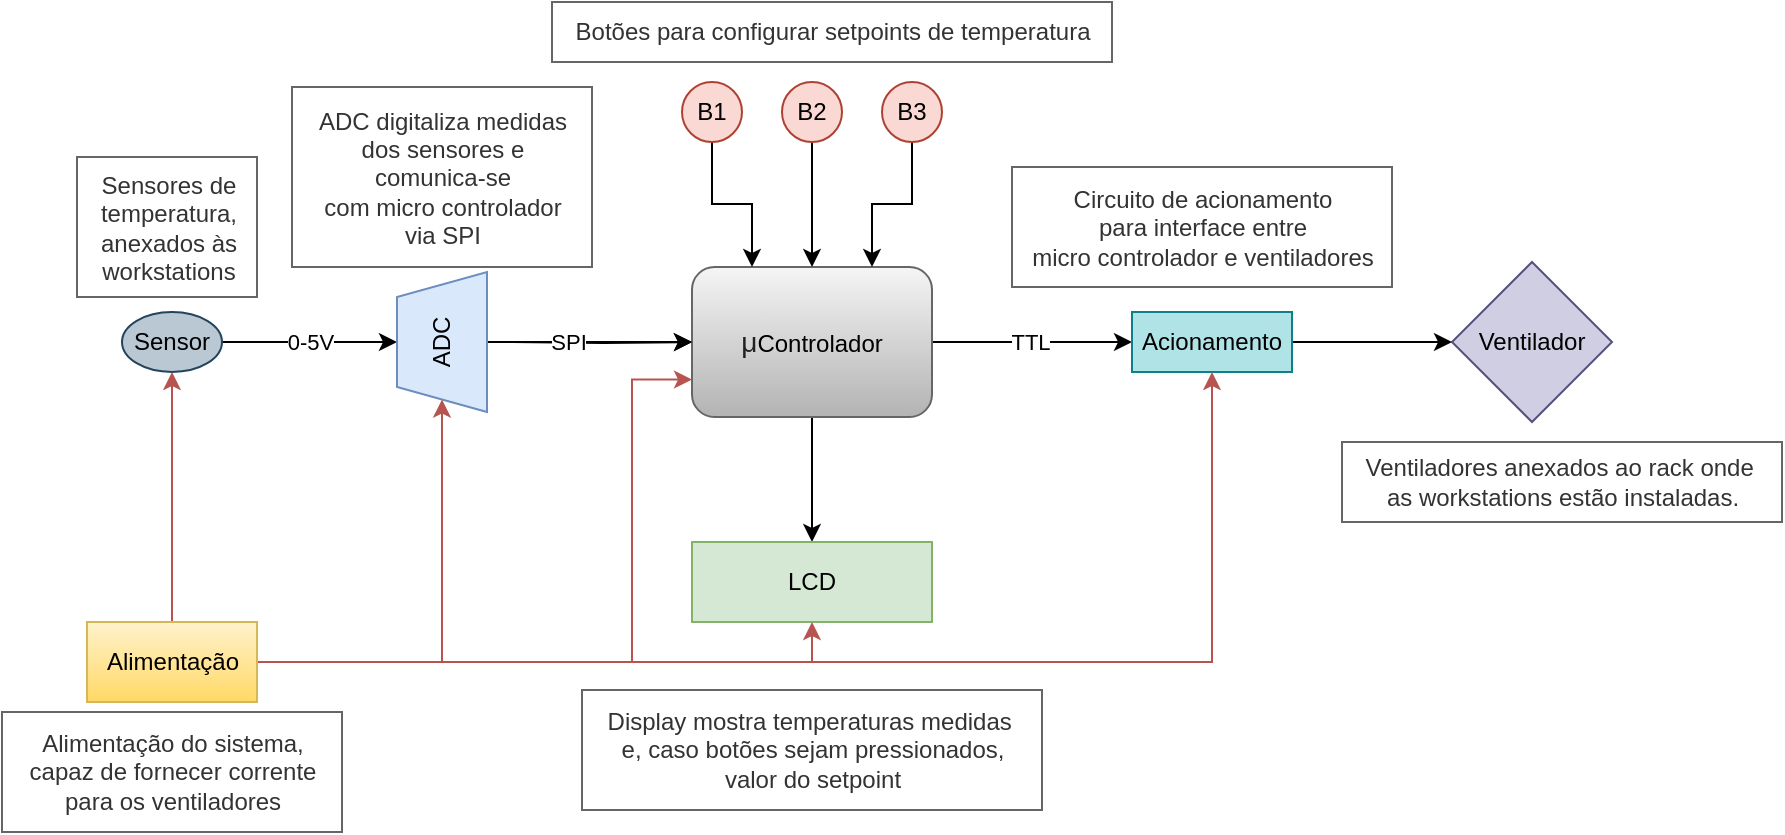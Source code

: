 <mxfile version="20.3.0" type="github">
  <diagram id="C5RBs43oDa-KdzZeNtuy" name="Page-1">
    <mxGraphModel dx="953" dy="527" grid="1" gridSize="10" guides="1" tooltips="1" connect="1" arrows="1" fold="1" page="1" pageScale="1" pageWidth="1169" pageHeight="827" math="0" shadow="0">
      <root>
        <mxCell id="WIyWlLk6GJQsqaUBKTNV-0" />
        <mxCell id="WIyWlLk6GJQsqaUBKTNV-1" parent="WIyWlLk6GJQsqaUBKTNV-0" />
        <mxCell id="V7hTzxYA86uIfPX5H81l-7" style="edgeStyle=orthogonalEdgeStyle;rounded=0;orthogonalLoop=1;jettySize=auto;html=1;exitX=1;exitY=0.5;exitDx=0;exitDy=0;fontFamily=Helvetica;entryX=0;entryY=0.5;entryDx=0;entryDy=0;" parent="WIyWlLk6GJQsqaUBKTNV-1" source="V7hTzxYA86uIfPX5H81l-0" target="V7hTzxYA86uIfPX5H81l-9" edge="1">
          <mxGeometry relative="1" as="geometry">
            <mxPoint x="620.0" y="179.667" as="targetPoint" />
          </mxGeometry>
        </mxCell>
        <mxCell id="bkuHiJLz3leUCbv7lqw5-18" value="TTL" style="edgeLabel;html=1;align=center;verticalAlign=middle;resizable=0;points=[];" vertex="1" connectable="0" parent="V7hTzxYA86uIfPX5H81l-7">
          <mxGeometry x="0.304" relative="1" as="geometry">
            <mxPoint x="-16" as="offset" />
          </mxGeometry>
        </mxCell>
        <mxCell id="V7hTzxYA86uIfPX5H81l-14" style="edgeStyle=orthogonalEdgeStyle;rounded=0;orthogonalLoop=1;jettySize=auto;html=1;exitX=0.5;exitY=1;exitDx=0;exitDy=0;entryX=0.5;entryY=0;entryDx=0;entryDy=0;fontFamily=Helvetica;" parent="WIyWlLk6GJQsqaUBKTNV-1" source="V7hTzxYA86uIfPX5H81l-0" target="V7hTzxYA86uIfPX5H81l-13" edge="1">
          <mxGeometry relative="1" as="geometry" />
        </mxCell>
        <mxCell id="V7hTzxYA86uIfPX5H81l-0" value="&lt;p&gt;&lt;span style=&quot;color: rgb(32, 33, 34); font-size: 14px; text-align: start;&quot;&gt;μ&lt;/span&gt;Controlador&lt;/p&gt;" style="rounded=1;whiteSpace=wrap;html=1;fontSize=12;glass=0;strokeWidth=1;shadow=0;fillColor=#f5f5f5;strokeColor=#666666;gradientColor=#b3b3b3;" parent="WIyWlLk6GJQsqaUBKTNV-1" vertex="1">
          <mxGeometry x="350" y="142.5" width="120" height="75" as="geometry" />
        </mxCell>
        <mxCell id="V7hTzxYA86uIfPX5H81l-2" style="edgeStyle=orthogonalEdgeStyle;rounded=0;orthogonalLoop=1;jettySize=auto;html=1;entryX=0;entryY=0.5;entryDx=0;entryDy=0;exitX=1;exitY=0.5;exitDx=0;exitDy=0;" parent="WIyWlLk6GJQsqaUBKTNV-1" target="V7hTzxYA86uIfPX5H81l-0" edge="1">
          <mxGeometry relative="1" as="geometry">
            <mxPoint x="260" y="180.0" as="sourcePoint" />
          </mxGeometry>
        </mxCell>
        <mxCell id="V7hTzxYA86uIfPX5H81l-5" value="0-5V" style="edgeStyle=orthogonalEdgeStyle;rounded=0;orthogonalLoop=1;jettySize=auto;html=1;exitX=1;exitY=0.5;exitDx=0;exitDy=0;entryX=0.5;entryY=0;entryDx=0;entryDy=0;fontFamily=Helvetica;" parent="WIyWlLk6GJQsqaUBKTNV-1" source="V7hTzxYA86uIfPX5H81l-4" target="bkuHiJLz3leUCbv7lqw5-0" edge="1">
          <mxGeometry relative="1" as="geometry">
            <mxPoint x="180" y="180.0" as="targetPoint" />
          </mxGeometry>
        </mxCell>
        <mxCell id="V7hTzxYA86uIfPX5H81l-4" value="Sensor" style="ellipse;whiteSpace=wrap;html=1;fillColor=#bac8d3;strokeColor=#23445d;" parent="WIyWlLk6GJQsqaUBKTNV-1" vertex="1">
          <mxGeometry x="65" y="165" width="50" height="30" as="geometry" />
        </mxCell>
        <mxCell id="V7hTzxYA86uIfPX5H81l-6" value="Ventilador" style="rhombus;whiteSpace=wrap;html=1;fontFamily=Helvetica;fillColor=#d0cee2;strokeColor=#56517e;" parent="WIyWlLk6GJQsqaUBKTNV-1" vertex="1">
          <mxGeometry x="730" y="140" width="80" height="80" as="geometry" />
        </mxCell>
        <mxCell id="V7hTzxYA86uIfPX5H81l-11" style="edgeStyle=orthogonalEdgeStyle;rounded=0;orthogonalLoop=1;jettySize=auto;html=1;exitX=1;exitY=0.5;exitDx=0;exitDy=0;entryX=0;entryY=0.5;entryDx=0;entryDy=0;fontFamily=Helvetica;" parent="WIyWlLk6GJQsqaUBKTNV-1" source="V7hTzxYA86uIfPX5H81l-9" target="V7hTzxYA86uIfPX5H81l-6" edge="1">
          <mxGeometry relative="1" as="geometry" />
        </mxCell>
        <mxCell id="V7hTzxYA86uIfPX5H81l-9" value="Acionamento" style="rounded=0;whiteSpace=wrap;html=1;fillColor=#b0e3e6;strokeColor=#0e8088;" parent="WIyWlLk6GJQsqaUBKTNV-1" vertex="1">
          <mxGeometry x="570" y="165" width="80" height="30" as="geometry" />
        </mxCell>
        <mxCell id="V7hTzxYA86uIfPX5H81l-13" value="LCD" style="rounded=0;whiteSpace=wrap;html=1;fontFamily=Helvetica;fillColor=#d5e8d4;strokeColor=#82b366;" parent="WIyWlLk6GJQsqaUBKTNV-1" vertex="1">
          <mxGeometry x="350" y="280" width="120" height="40" as="geometry" />
        </mxCell>
        <mxCell id="bkuHiJLz3leUCbv7lqw5-7" value="" style="edgeStyle=orthogonalEdgeStyle;rounded=0;orthogonalLoop=1;jettySize=auto;html=1;" edge="1" parent="WIyWlLk6GJQsqaUBKTNV-1" source="V7hTzxYA86uIfPX5H81l-15" target="V7hTzxYA86uIfPX5H81l-0">
          <mxGeometry relative="1" as="geometry">
            <Array as="points">
              <mxPoint x="360" y="111" />
              <mxPoint x="380" y="111" />
            </Array>
          </mxGeometry>
        </mxCell>
        <mxCell id="V7hTzxYA86uIfPX5H81l-15" value="B1" style="ellipse;whiteSpace=wrap;html=1;aspect=fixed;fontFamily=Helvetica;fillColor=#fad9d5;strokeColor=#ae4132;" parent="WIyWlLk6GJQsqaUBKTNV-1" vertex="1">
          <mxGeometry x="345" y="50" width="30" height="30" as="geometry" />
        </mxCell>
        <mxCell id="bkuHiJLz3leUCbv7lqw5-3" value="" style="edgeStyle=orthogonalEdgeStyle;rounded=0;orthogonalLoop=1;jettySize=auto;html=1;" edge="1" parent="WIyWlLk6GJQsqaUBKTNV-1" source="bkuHiJLz3leUCbv7lqw5-0" target="V7hTzxYA86uIfPX5H81l-0">
          <mxGeometry relative="1" as="geometry" />
        </mxCell>
        <mxCell id="bkuHiJLz3leUCbv7lqw5-17" value="SPI" style="edgeLabel;html=1;align=center;verticalAlign=middle;resizable=0;points=[];" vertex="1" connectable="0" parent="bkuHiJLz3leUCbv7lqw5-3">
          <mxGeometry x="-0.216" relative="1" as="geometry">
            <mxPoint as="offset" />
          </mxGeometry>
        </mxCell>
        <mxCell id="bkuHiJLz3leUCbv7lqw5-0" value="ADC" style="shape=trapezoid;perimeter=trapezoidPerimeter;whiteSpace=wrap;html=1;fixedSize=1;rotation=-90;size=12.5;fillColor=#dae8fc;strokeColor=#6c8ebf;" vertex="1" parent="WIyWlLk6GJQsqaUBKTNV-1">
          <mxGeometry x="190" y="157.5" width="70" height="45" as="geometry" />
        </mxCell>
        <mxCell id="bkuHiJLz3leUCbv7lqw5-8" value="" style="edgeStyle=orthogonalEdgeStyle;rounded=0;orthogonalLoop=1;jettySize=auto;html=1;" edge="1" parent="WIyWlLk6GJQsqaUBKTNV-1" source="bkuHiJLz3leUCbv7lqw5-5" target="V7hTzxYA86uIfPX5H81l-0">
          <mxGeometry relative="1" as="geometry" />
        </mxCell>
        <mxCell id="bkuHiJLz3leUCbv7lqw5-5" value="B2" style="ellipse;whiteSpace=wrap;html=1;aspect=fixed;fontFamily=Helvetica;fillColor=#fad9d5;strokeColor=#ae4132;" vertex="1" parent="WIyWlLk6GJQsqaUBKTNV-1">
          <mxGeometry x="395" y="50" width="30" height="30" as="geometry" />
        </mxCell>
        <mxCell id="bkuHiJLz3leUCbv7lqw5-9" value="" style="edgeStyle=orthogonalEdgeStyle;rounded=0;orthogonalLoop=1;jettySize=auto;html=1;" edge="1" parent="WIyWlLk6GJQsqaUBKTNV-1" source="bkuHiJLz3leUCbv7lqw5-6" target="V7hTzxYA86uIfPX5H81l-0">
          <mxGeometry relative="1" as="geometry">
            <Array as="points">
              <mxPoint x="460" y="111" />
              <mxPoint x="440" y="111" />
            </Array>
          </mxGeometry>
        </mxCell>
        <mxCell id="bkuHiJLz3leUCbv7lqw5-6" value="B3" style="ellipse;whiteSpace=wrap;html=1;aspect=fixed;fontFamily=Helvetica;fillColor=#fad9d5;strokeColor=#ae4132;" vertex="1" parent="WIyWlLk6GJQsqaUBKTNV-1">
          <mxGeometry x="445" y="50" width="30" height="30" as="geometry" />
        </mxCell>
        <mxCell id="bkuHiJLz3leUCbv7lqw5-11" value="" style="edgeStyle=orthogonalEdgeStyle;rounded=0;orthogonalLoop=1;jettySize=auto;html=1;fillColor=#f8cecc;gradientColor=#ea6b66;strokeColor=#b85450;" edge="1" parent="WIyWlLk6GJQsqaUBKTNV-1" source="bkuHiJLz3leUCbv7lqw5-10" target="V7hTzxYA86uIfPX5H81l-4">
          <mxGeometry relative="1" as="geometry" />
        </mxCell>
        <mxCell id="bkuHiJLz3leUCbv7lqw5-12" style="edgeStyle=orthogonalEdgeStyle;rounded=0;orthogonalLoop=1;jettySize=auto;html=1;exitX=1;exitY=0.5;exitDx=0;exitDy=0;entryX=0;entryY=0.5;entryDx=0;entryDy=0;fillColor=#f8cecc;gradientColor=#ea6b66;strokeColor=#b85450;" edge="1" parent="WIyWlLk6GJQsqaUBKTNV-1" source="bkuHiJLz3leUCbv7lqw5-10" target="bkuHiJLz3leUCbv7lqw5-0">
          <mxGeometry relative="1" as="geometry" />
        </mxCell>
        <mxCell id="bkuHiJLz3leUCbv7lqw5-13" style="edgeStyle=orthogonalEdgeStyle;rounded=0;orthogonalLoop=1;jettySize=auto;html=1;entryX=0.5;entryY=1;entryDx=0;entryDy=0;fillColor=#f8cecc;gradientColor=#ea6b66;strokeColor=#b85450;" edge="1" parent="WIyWlLk6GJQsqaUBKTNV-1" source="bkuHiJLz3leUCbv7lqw5-10" target="V7hTzxYA86uIfPX5H81l-13">
          <mxGeometry relative="1" as="geometry" />
        </mxCell>
        <mxCell id="bkuHiJLz3leUCbv7lqw5-14" style="edgeStyle=orthogonalEdgeStyle;rounded=0;orthogonalLoop=1;jettySize=auto;html=1;entryX=0;entryY=0.75;entryDx=0;entryDy=0;fillColor=#f8cecc;gradientColor=#ea6b66;strokeColor=#b85450;" edge="1" parent="WIyWlLk6GJQsqaUBKTNV-1" source="bkuHiJLz3leUCbv7lqw5-10" target="V7hTzxYA86uIfPX5H81l-0">
          <mxGeometry relative="1" as="geometry">
            <mxPoint x="310" y="200" as="targetPoint" />
            <Array as="points">
              <mxPoint x="320" y="340" />
              <mxPoint x="320" y="199" />
            </Array>
          </mxGeometry>
        </mxCell>
        <mxCell id="bkuHiJLz3leUCbv7lqw5-15" style="edgeStyle=orthogonalEdgeStyle;rounded=0;orthogonalLoop=1;jettySize=auto;html=1;exitX=1;exitY=0.5;exitDx=0;exitDy=0;entryX=0.5;entryY=1;entryDx=0;entryDy=0;fillColor=#f8cecc;gradientColor=#ea6b66;strokeColor=#b85450;" edge="1" parent="WIyWlLk6GJQsqaUBKTNV-1" source="bkuHiJLz3leUCbv7lqw5-10" target="V7hTzxYA86uIfPX5H81l-9">
          <mxGeometry relative="1" as="geometry" />
        </mxCell>
        <mxCell id="bkuHiJLz3leUCbv7lqw5-10" value="Alimentação" style="rounded=0;whiteSpace=wrap;html=1;fontFamily=Helvetica;fillColor=#fff2cc;strokeColor=#d6b656;gradientColor=#ffd966;" vertex="1" parent="WIyWlLk6GJQsqaUBKTNV-1">
          <mxGeometry x="47.5" y="320" width="85" height="40" as="geometry" />
        </mxCell>
        <mxCell id="bkuHiJLz3leUCbv7lqw5-20" value="Sensores de &lt;br&gt;temperatura, &lt;br&gt;anexados às &lt;br&gt;workstations" style="text;html=1;align=center;verticalAlign=middle;resizable=0;points=[];autosize=1;fillColor=none;fontColor=#333333;strokeColor=#666666;" vertex="1" parent="WIyWlLk6GJQsqaUBKTNV-1">
          <mxGeometry x="42.5" y="87.5" width="90" height="70" as="geometry" />
        </mxCell>
        <mxCell id="bkuHiJLz3leUCbv7lqw5-21" value="Alimentação do sistema,&lt;br&gt;capaz de fornecer corrente&lt;br&gt;para os ventiladores" style="text;html=1;align=center;verticalAlign=middle;resizable=0;points=[];autosize=1;strokeColor=#666666;fillColor=none;fontColor=#333333;" vertex="1" parent="WIyWlLk6GJQsqaUBKTNV-1">
          <mxGeometry x="5" y="365" width="170" height="60" as="geometry" />
        </mxCell>
        <mxCell id="bkuHiJLz3leUCbv7lqw5-22" value="Botões para configurar setpoints de temperatura" style="text;html=1;align=center;verticalAlign=middle;resizable=0;points=[];autosize=1;strokeColor=#666666;fillColor=none;fontColor=#333333;" vertex="1" parent="WIyWlLk6GJQsqaUBKTNV-1">
          <mxGeometry x="280" y="10" width="280" height="30" as="geometry" />
        </mxCell>
        <mxCell id="bkuHiJLz3leUCbv7lqw5-23" value="ADC digitaliza medidas&lt;br&gt;dos sensores e &lt;br&gt;comunica-se&lt;br&gt;com micro controlador &lt;br&gt;via SPI" style="text;html=1;align=center;verticalAlign=middle;resizable=0;points=[];autosize=1;fillColor=none;fontColor=#333333;strokeColor=#666666;" vertex="1" parent="WIyWlLk6GJQsqaUBKTNV-1">
          <mxGeometry x="150" y="52.5" width="150" height="90" as="geometry" />
        </mxCell>
        <mxCell id="bkuHiJLz3leUCbv7lqw5-24" value="Display mostra temperaturas medidas&amp;nbsp;&lt;br&gt;e, caso botões sejam pressionados,&lt;br&gt;valor do setpoint" style="text;html=1;align=center;verticalAlign=middle;resizable=0;points=[];autosize=1;strokeColor=#666666;fillColor=none;fontColor=#333333;" vertex="1" parent="WIyWlLk6GJQsqaUBKTNV-1">
          <mxGeometry x="295" y="354" width="230" height="60" as="geometry" />
        </mxCell>
        <mxCell id="bkuHiJLz3leUCbv7lqw5-25" value="Circuito de acionamento &lt;br&gt;para interface entre &lt;br&gt;micro controlador e ventiladores" style="text;html=1;align=center;verticalAlign=middle;resizable=0;points=[];autosize=1;strokeColor=#666666;fillColor=none;fontColor=#333333;" vertex="1" parent="WIyWlLk6GJQsqaUBKTNV-1">
          <mxGeometry x="510" y="92.5" width="190" height="60" as="geometry" />
        </mxCell>
        <mxCell id="bkuHiJLz3leUCbv7lqw5-26" value="Ventiladores anexados ao rack onde&amp;nbsp;&lt;br&gt;as workstations estão instaladas." style="text;html=1;align=center;verticalAlign=middle;resizable=0;points=[];autosize=1;strokeColor=#666666;fillColor=none;fontColor=#333333;" vertex="1" parent="WIyWlLk6GJQsqaUBKTNV-1">
          <mxGeometry x="675" y="230" width="220" height="40" as="geometry" />
        </mxCell>
      </root>
    </mxGraphModel>
  </diagram>
</mxfile>
